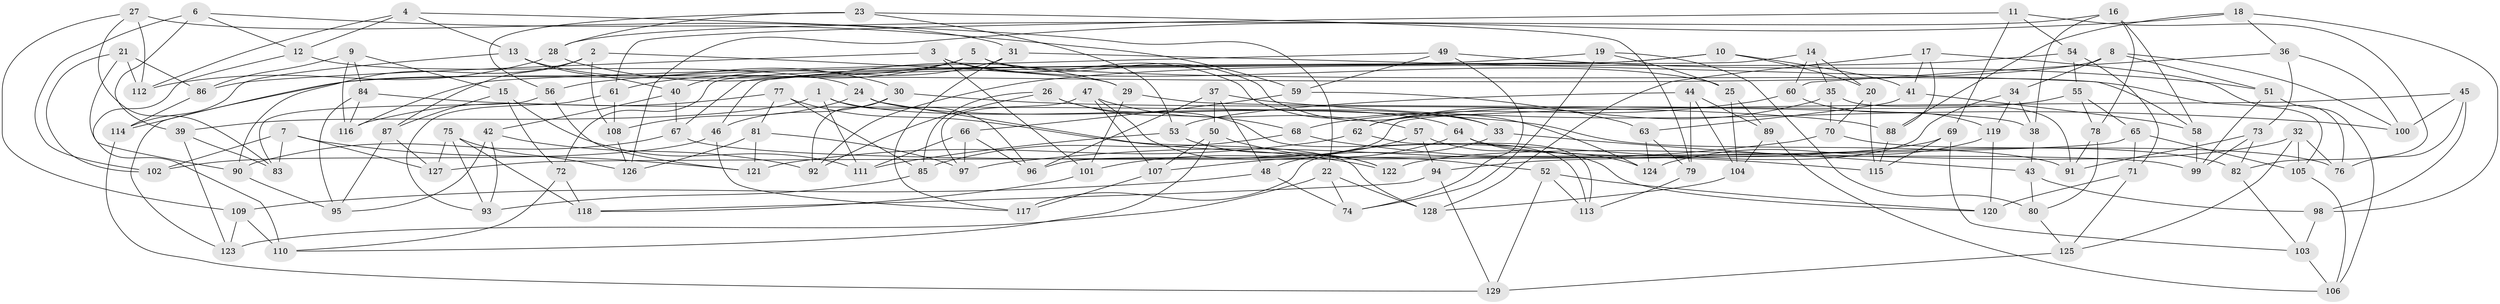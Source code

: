 // Generated by graph-tools (version 1.1) at 2025/02/03/09/25 03:02:56]
// undirected, 129 vertices, 258 edges
graph export_dot {
graph [start="1"]
  node [color=gray90,style=filled];
  1;
  2;
  3;
  4;
  5;
  6;
  7;
  8;
  9;
  10;
  11;
  12;
  13;
  14;
  15;
  16;
  17;
  18;
  19;
  20;
  21;
  22;
  23;
  24;
  25;
  26;
  27;
  28;
  29;
  30;
  31;
  32;
  33;
  34;
  35;
  36;
  37;
  38;
  39;
  40;
  41;
  42;
  43;
  44;
  45;
  46;
  47;
  48;
  49;
  50;
  51;
  52;
  53;
  54;
  55;
  56;
  57;
  58;
  59;
  60;
  61;
  62;
  63;
  64;
  65;
  66;
  67;
  68;
  69;
  70;
  71;
  72;
  73;
  74;
  75;
  76;
  77;
  78;
  79;
  80;
  81;
  82;
  83;
  84;
  85;
  86;
  87;
  88;
  89;
  90;
  91;
  92;
  93;
  94;
  95;
  96;
  97;
  98;
  99;
  100;
  101;
  102;
  103;
  104;
  105;
  106;
  107;
  108;
  109;
  110;
  111;
  112;
  113;
  114;
  115;
  116;
  117;
  118;
  119;
  120;
  121;
  122;
  123;
  124;
  125;
  126;
  127;
  128;
  129;
  1 -- 96;
  1 -- 64;
  1 -- 39;
  1 -- 111;
  2 -- 90;
  2 -- 29;
  2 -- 108;
  2 -- 87;
  3 -- 101;
  3 -- 25;
  3 -- 33;
  3 -- 86;
  4 -- 13;
  4 -- 22;
  4 -- 112;
  4 -- 12;
  5 -- 61;
  5 -- 124;
  5 -- 123;
  5 -- 105;
  6 -- 39;
  6 -- 59;
  6 -- 102;
  6 -- 12;
  7 -- 127;
  7 -- 121;
  7 -- 102;
  7 -- 83;
  8 -- 34;
  8 -- 51;
  8 -- 100;
  8 -- 114;
  9 -- 86;
  9 -- 116;
  9 -- 15;
  9 -- 84;
  10 -- 67;
  10 -- 72;
  10 -- 20;
  10 -- 41;
  11 -- 69;
  11 -- 61;
  11 -- 82;
  11 -- 54;
  12 -- 110;
  12 -- 24;
  13 -- 40;
  13 -- 114;
  13 -- 30;
  14 -- 46;
  14 -- 35;
  14 -- 20;
  14 -- 60;
  15 -- 87;
  15 -- 72;
  15 -- 111;
  16 -- 78;
  16 -- 28;
  16 -- 38;
  16 -- 58;
  17 -- 88;
  17 -- 76;
  17 -- 128;
  17 -- 41;
  18 -- 126;
  18 -- 98;
  18 -- 36;
  18 -- 88;
  19 -- 80;
  19 -- 56;
  19 -- 25;
  19 -- 74;
  20 -- 70;
  20 -- 115;
  21 -- 102;
  21 -- 90;
  21 -- 112;
  21 -- 86;
  22 -- 123;
  22 -- 128;
  22 -- 74;
  23 -- 53;
  23 -- 28;
  23 -- 56;
  23 -- 79;
  24 -- 128;
  24 -- 33;
  24 -- 108;
  25 -- 104;
  25 -- 89;
  26 -- 85;
  26 -- 68;
  26 -- 113;
  26 -- 92;
  27 -- 83;
  27 -- 112;
  27 -- 31;
  27 -- 109;
  28 -- 29;
  28 -- 112;
  29 -- 38;
  29 -- 101;
  30 -- 46;
  30 -- 88;
  30 -- 92;
  31 -- 58;
  31 -- 40;
  31 -- 117;
  32 -- 76;
  32 -- 122;
  32 -- 105;
  32 -- 125;
  33 -- 43;
  33 -- 48;
  34 -- 117;
  34 -- 119;
  34 -- 38;
  35 -- 70;
  35 -- 62;
  35 -- 91;
  36 -- 60;
  36 -- 73;
  36 -- 100;
  37 -- 48;
  37 -- 50;
  37 -- 100;
  37 -- 96;
  38 -- 43;
  39 -- 123;
  39 -- 83;
  40 -- 67;
  40 -- 42;
  41 -- 58;
  41 -- 63;
  42 -- 95;
  42 -- 92;
  42 -- 93;
  43 -- 98;
  43 -- 80;
  44 -- 79;
  44 -- 104;
  44 -- 89;
  44 -- 53;
  45 -- 96;
  45 -- 76;
  45 -- 100;
  45 -- 98;
  46 -- 102;
  46 -- 117;
  47 -- 57;
  47 -- 107;
  47 -- 122;
  47 -- 97;
  48 -- 109;
  48 -- 74;
  49 -- 74;
  49 -- 116;
  49 -- 59;
  49 -- 51;
  50 -- 110;
  50 -- 52;
  50 -- 107;
  51 -- 106;
  51 -- 99;
  52 -- 113;
  52 -- 129;
  52 -- 120;
  53 -- 122;
  53 -- 111;
  54 -- 92;
  54 -- 71;
  54 -- 55;
  55 -- 62;
  55 -- 65;
  55 -- 78;
  56 -- 83;
  56 -- 121;
  57 -- 120;
  57 -- 94;
  57 -- 101;
  58 -- 99;
  59 -- 66;
  59 -- 63;
  60 -- 119;
  60 -- 68;
  61 -- 108;
  61 -- 93;
  62 -- 121;
  62 -- 113;
  63 -- 124;
  63 -- 79;
  64 -- 107;
  64 -- 124;
  64 -- 82;
  65 -- 71;
  65 -- 105;
  65 -- 127;
  66 -- 96;
  66 -- 111;
  66 -- 97;
  67 -- 99;
  67 -- 90;
  68 -- 115;
  68 -- 85;
  69 -- 103;
  69 -- 94;
  69 -- 115;
  70 -- 76;
  70 -- 97;
  71 -- 125;
  71 -- 120;
  72 -- 118;
  72 -- 110;
  73 -- 91;
  73 -- 82;
  73 -- 99;
  75 -- 93;
  75 -- 118;
  75 -- 126;
  75 -- 127;
  77 -- 85;
  77 -- 116;
  77 -- 81;
  77 -- 122;
  78 -- 91;
  78 -- 80;
  79 -- 113;
  80 -- 125;
  81 -- 126;
  81 -- 97;
  81 -- 121;
  82 -- 103;
  84 -- 91;
  84 -- 95;
  84 -- 116;
  85 -- 93;
  86 -- 114;
  87 -- 95;
  87 -- 127;
  88 -- 115;
  89 -- 104;
  89 -- 106;
  90 -- 95;
  94 -- 129;
  94 -- 118;
  98 -- 103;
  101 -- 118;
  103 -- 106;
  104 -- 128;
  105 -- 106;
  107 -- 117;
  108 -- 126;
  109 -- 110;
  109 -- 123;
  114 -- 129;
  119 -- 120;
  119 -- 124;
  125 -- 129;
}
